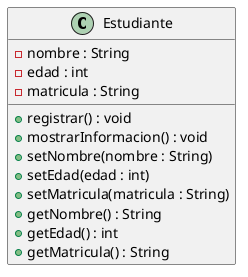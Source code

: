 @startuml
class Estudiante {
  - nombre : String
  - edad : int
  - matricula : String
  + registrar() : void
  + mostrarInformacion() : void
}

Estudiante : +setNombre(nombre : String)
Estudiante : +setEdad(edad : int)
Estudiante : +setMatricula(matricula : String)
Estudiante : +getNombre() : String
Estudiante : +getEdad() : int
Estudiante : +getMatricula() : String
@enduml